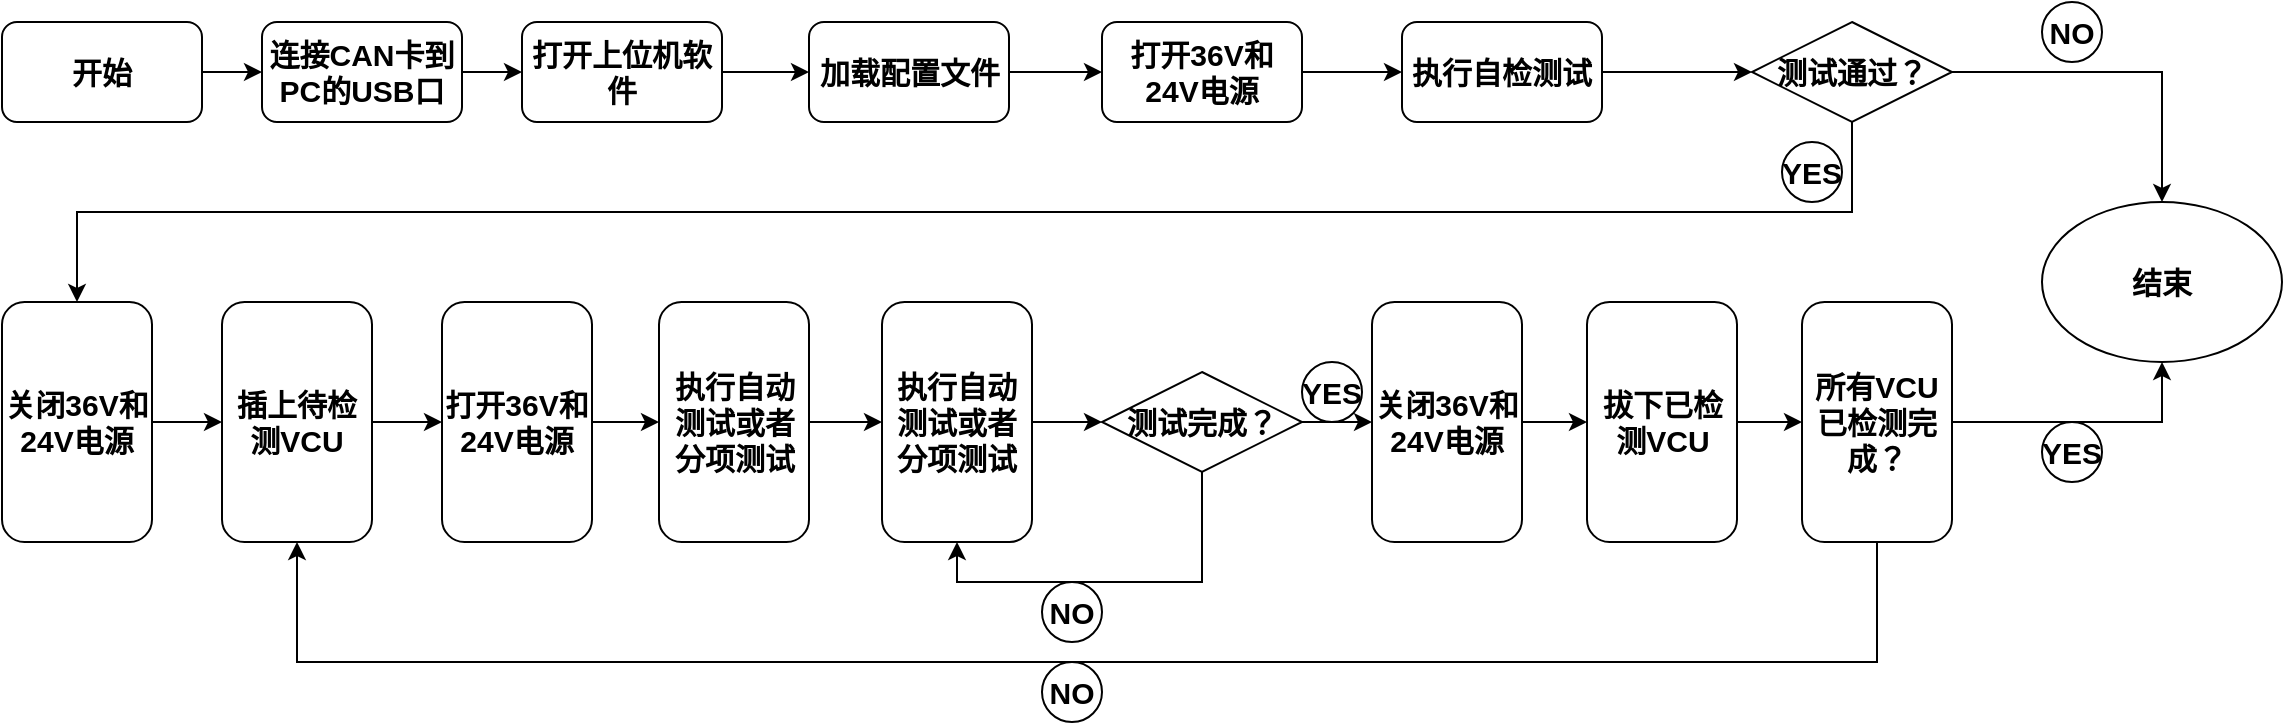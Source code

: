 <mxfile version="13.6.3" type="github">
  <diagram id="C5RBs43oDa-KdzZeNtuy" name="Page-1">
    <mxGraphModel dx="1117" dy="689" grid="1" gridSize="10" guides="1" tooltips="1" connect="1" arrows="1" fold="1" page="1" pageScale="1" pageWidth="827" pageHeight="1169" math="0" shadow="0">
      <root>
        <mxCell id="WIyWlLk6GJQsqaUBKTNV-0" />
        <mxCell id="WIyWlLk6GJQsqaUBKTNV-1" parent="WIyWlLk6GJQsqaUBKTNV-0" />
        <mxCell id="d8XL-BE_UVdsmNpmtMz1-2" value="" style="edgeStyle=orthogonalEdgeStyle;rounded=0;orthogonalLoop=1;jettySize=auto;html=1;" edge="1" parent="WIyWlLk6GJQsqaUBKTNV-1" source="d8XL-BE_UVdsmNpmtMz1-0" target="d8XL-BE_UVdsmNpmtMz1-1">
          <mxGeometry relative="1" as="geometry" />
        </mxCell>
        <mxCell id="d8XL-BE_UVdsmNpmtMz1-0" value="开始" style="rounded=1;whiteSpace=wrap;html=1;fontStyle=1;fontSize=15;" vertex="1" parent="WIyWlLk6GJQsqaUBKTNV-1">
          <mxGeometry x="10" y="90" width="100" height="50" as="geometry" />
        </mxCell>
        <mxCell id="d8XL-BE_UVdsmNpmtMz1-5" value="" style="edgeStyle=orthogonalEdgeStyle;rounded=0;orthogonalLoop=1;jettySize=auto;html=1;" edge="1" parent="WIyWlLk6GJQsqaUBKTNV-1" source="d8XL-BE_UVdsmNpmtMz1-1" target="d8XL-BE_UVdsmNpmtMz1-3">
          <mxGeometry relative="1" as="geometry" />
        </mxCell>
        <mxCell id="d8XL-BE_UVdsmNpmtMz1-1" value="连接CAN卡到PC的USB口" style="rounded=1;whiteSpace=wrap;html=1;fontStyle=1;fontSize=15;" vertex="1" parent="WIyWlLk6GJQsqaUBKTNV-1">
          <mxGeometry x="140" y="90" width="100" height="50" as="geometry" />
        </mxCell>
        <mxCell id="d8XL-BE_UVdsmNpmtMz1-6" value="" style="edgeStyle=orthogonalEdgeStyle;rounded=0;orthogonalLoop=1;jettySize=auto;html=1;" edge="1" parent="WIyWlLk6GJQsqaUBKTNV-1" source="d8XL-BE_UVdsmNpmtMz1-3" target="d8XL-BE_UVdsmNpmtMz1-4">
          <mxGeometry relative="1" as="geometry" />
        </mxCell>
        <mxCell id="d8XL-BE_UVdsmNpmtMz1-3" value="打开上位机软件" style="rounded=1;whiteSpace=wrap;html=1;fontStyle=1;fontSize=15;" vertex="1" parent="WIyWlLk6GJQsqaUBKTNV-1">
          <mxGeometry x="270" y="90" width="100" height="50" as="geometry" />
        </mxCell>
        <mxCell id="d8XL-BE_UVdsmNpmtMz1-8" value="" style="edgeStyle=orthogonalEdgeStyle;rounded=0;orthogonalLoop=1;jettySize=auto;html=1;" edge="1" parent="WIyWlLk6GJQsqaUBKTNV-1" source="d8XL-BE_UVdsmNpmtMz1-4" target="d8XL-BE_UVdsmNpmtMz1-7">
          <mxGeometry relative="1" as="geometry" />
        </mxCell>
        <mxCell id="d8XL-BE_UVdsmNpmtMz1-4" value="加载配置文件" style="rounded=1;whiteSpace=wrap;html=1;fontStyle=1;fontSize=15;" vertex="1" parent="WIyWlLk6GJQsqaUBKTNV-1">
          <mxGeometry x="413.5" y="90" width="100" height="50" as="geometry" />
        </mxCell>
        <mxCell id="d8XL-BE_UVdsmNpmtMz1-10" value="" style="edgeStyle=orthogonalEdgeStyle;rounded=0;orthogonalLoop=1;jettySize=auto;html=1;" edge="1" parent="WIyWlLk6GJQsqaUBKTNV-1" source="d8XL-BE_UVdsmNpmtMz1-7" target="d8XL-BE_UVdsmNpmtMz1-9">
          <mxGeometry relative="1" as="geometry" />
        </mxCell>
        <mxCell id="d8XL-BE_UVdsmNpmtMz1-7" value="打开36V和24V电源" style="rounded=1;whiteSpace=wrap;html=1;fontStyle=1;fontSize=15;" vertex="1" parent="WIyWlLk6GJQsqaUBKTNV-1">
          <mxGeometry x="560" y="90" width="100" height="50" as="geometry" />
        </mxCell>
        <mxCell id="d8XL-BE_UVdsmNpmtMz1-45" style="edgeStyle=orthogonalEdgeStyle;rounded=0;orthogonalLoop=1;jettySize=auto;html=1;entryX=0;entryY=0.5;entryDx=0;entryDy=0;fontSize=15;" edge="1" parent="WIyWlLk6GJQsqaUBKTNV-1" source="d8XL-BE_UVdsmNpmtMz1-9" target="d8XL-BE_UVdsmNpmtMz1-33">
          <mxGeometry relative="1" as="geometry" />
        </mxCell>
        <mxCell id="d8XL-BE_UVdsmNpmtMz1-9" value="执行自检测试" style="rounded=1;whiteSpace=wrap;html=1;fontStyle=1;fontSize=15;" vertex="1" parent="WIyWlLk6GJQsqaUBKTNV-1">
          <mxGeometry x="710" y="90" width="100" height="50" as="geometry" />
        </mxCell>
        <mxCell id="d8XL-BE_UVdsmNpmtMz1-14" style="edgeStyle=orthogonalEdgeStyle;rounded=0;orthogonalLoop=1;jettySize=auto;html=1;exitX=0.5;exitY=1;exitDx=0;exitDy=0;entryX=0.5;entryY=0;entryDx=0;entryDy=0;" edge="1" parent="WIyWlLk6GJQsqaUBKTNV-1" source="d8XL-BE_UVdsmNpmtMz1-33" target="d8XL-BE_UVdsmNpmtMz1-23">
          <mxGeometry relative="1" as="geometry">
            <mxPoint x="840" y="140" as="sourcePoint" />
            <mxPoint x="60" y="230" as="targetPoint" />
          </mxGeometry>
        </mxCell>
        <mxCell id="d8XL-BE_UVdsmNpmtMz1-18" value="NO" style="ellipse;whiteSpace=wrap;html=1;fontStyle=1;fontSize=15;" vertex="1" parent="WIyWlLk6GJQsqaUBKTNV-1">
          <mxGeometry x="1030" y="80" width="30" height="30" as="geometry" />
        </mxCell>
        <mxCell id="d8XL-BE_UVdsmNpmtMz1-19" value="YES" style="ellipse;whiteSpace=wrap;html=1;fontStyle=1;fontSize=15;" vertex="1" parent="WIyWlLk6GJQsqaUBKTNV-1">
          <mxGeometry x="660" y="260" width="30" height="30" as="geometry" />
        </mxCell>
        <mxCell id="d8XL-BE_UVdsmNpmtMz1-20" value="YES" style="ellipse;whiteSpace=wrap;html=1;fontStyle=1;fontSize=15;" vertex="1" parent="WIyWlLk6GJQsqaUBKTNV-1">
          <mxGeometry x="900" y="150" width="30" height="30" as="geometry" />
        </mxCell>
        <mxCell id="d8XL-BE_UVdsmNpmtMz1-21" value="NO" style="ellipse;whiteSpace=wrap;html=1;fontStyle=1;fontSize=15;" vertex="1" parent="WIyWlLk6GJQsqaUBKTNV-1">
          <mxGeometry x="530" y="410" width="30" height="30" as="geometry" />
        </mxCell>
        <mxCell id="d8XL-BE_UVdsmNpmtMz1-26" value="" style="edgeStyle=orthogonalEdgeStyle;rounded=0;orthogonalLoop=1;jettySize=auto;html=1;" edge="1" parent="WIyWlLk6GJQsqaUBKTNV-1" source="d8XL-BE_UVdsmNpmtMz1-23" target="d8XL-BE_UVdsmNpmtMz1-25">
          <mxGeometry relative="1" as="geometry" />
        </mxCell>
        <mxCell id="d8XL-BE_UVdsmNpmtMz1-23" value="关闭36V和24V电源" style="rounded=1;whiteSpace=wrap;html=1;fontStyle=1;fontSize=15;" vertex="1" parent="WIyWlLk6GJQsqaUBKTNV-1">
          <mxGeometry x="10" y="230" width="75" height="120" as="geometry" />
        </mxCell>
        <mxCell id="d8XL-BE_UVdsmNpmtMz1-28" value="" style="edgeStyle=orthogonalEdgeStyle;rounded=0;orthogonalLoop=1;jettySize=auto;html=1;" edge="1" parent="WIyWlLk6GJQsqaUBKTNV-1" source="d8XL-BE_UVdsmNpmtMz1-25" target="d8XL-BE_UVdsmNpmtMz1-27">
          <mxGeometry relative="1" as="geometry" />
        </mxCell>
        <mxCell id="d8XL-BE_UVdsmNpmtMz1-25" value="插上待检测VCU" style="rounded=1;whiteSpace=wrap;html=1;fontStyle=1;fontSize=15;" vertex="1" parent="WIyWlLk6GJQsqaUBKTNV-1">
          <mxGeometry x="120" y="230" width="75" height="120" as="geometry" />
        </mxCell>
        <mxCell id="d8XL-BE_UVdsmNpmtMz1-30" value="" style="edgeStyle=orthogonalEdgeStyle;rounded=0;orthogonalLoop=1;jettySize=auto;html=1;" edge="1" parent="WIyWlLk6GJQsqaUBKTNV-1" source="d8XL-BE_UVdsmNpmtMz1-27" target="d8XL-BE_UVdsmNpmtMz1-29">
          <mxGeometry relative="1" as="geometry" />
        </mxCell>
        <mxCell id="d8XL-BE_UVdsmNpmtMz1-27" value="打开36V和24V电源" style="rounded=1;whiteSpace=wrap;html=1;fontStyle=1;fontSize=15;" vertex="1" parent="WIyWlLk6GJQsqaUBKTNV-1">
          <mxGeometry x="230" y="230" width="75" height="120" as="geometry" />
        </mxCell>
        <mxCell id="d8XL-BE_UVdsmNpmtMz1-32" value="" style="edgeStyle=orthogonalEdgeStyle;rounded=0;orthogonalLoop=1;jettySize=auto;html=1;" edge="1" parent="WIyWlLk6GJQsqaUBKTNV-1" source="d8XL-BE_UVdsmNpmtMz1-29" target="d8XL-BE_UVdsmNpmtMz1-31">
          <mxGeometry relative="1" as="geometry" />
        </mxCell>
        <mxCell id="d8XL-BE_UVdsmNpmtMz1-29" value="执行自动测试或者分项测试" style="rounded=1;whiteSpace=wrap;html=1;fontStyle=1;fontSize=15;" vertex="1" parent="WIyWlLk6GJQsqaUBKTNV-1">
          <mxGeometry x="338.5" y="230" width="75" height="120" as="geometry" />
        </mxCell>
        <mxCell id="d8XL-BE_UVdsmNpmtMz1-35" value="" style="edgeStyle=orthogonalEdgeStyle;rounded=0;orthogonalLoop=1;jettySize=auto;html=1;" edge="1" parent="WIyWlLk6GJQsqaUBKTNV-1" source="d8XL-BE_UVdsmNpmtMz1-31" target="d8XL-BE_UVdsmNpmtMz1-34">
          <mxGeometry relative="1" as="geometry" />
        </mxCell>
        <mxCell id="d8XL-BE_UVdsmNpmtMz1-31" value="执行自动测试或者分项测试" style="rounded=1;whiteSpace=wrap;html=1;fontStyle=1;fontSize=15;" vertex="1" parent="WIyWlLk6GJQsqaUBKTNV-1">
          <mxGeometry x="450" y="230" width="75" height="120" as="geometry" />
        </mxCell>
        <mxCell id="d8XL-BE_UVdsmNpmtMz1-48" style="edgeStyle=orthogonalEdgeStyle;rounded=0;orthogonalLoop=1;jettySize=auto;html=1;exitX=1;exitY=0.5;exitDx=0;exitDy=0;entryX=0.5;entryY=0;entryDx=0;entryDy=0;fontSize=15;" edge="1" parent="WIyWlLk6GJQsqaUBKTNV-1" source="d8XL-BE_UVdsmNpmtMz1-33" target="d8XL-BE_UVdsmNpmtMz1-47">
          <mxGeometry relative="1" as="geometry" />
        </mxCell>
        <mxCell id="d8XL-BE_UVdsmNpmtMz1-33" value="测试通过？" style="rhombus;whiteSpace=wrap;html=1;fontStyle=1;fontSize=15;" vertex="1" parent="WIyWlLk6GJQsqaUBKTNV-1">
          <mxGeometry x="885" y="90" width="100" height="50" as="geometry" />
        </mxCell>
        <mxCell id="d8XL-BE_UVdsmNpmtMz1-36" style="edgeStyle=orthogonalEdgeStyle;rounded=0;orthogonalLoop=1;jettySize=auto;html=1;exitX=0.5;exitY=1;exitDx=0;exitDy=0;entryX=0.5;entryY=1;entryDx=0;entryDy=0;" edge="1" parent="WIyWlLk6GJQsqaUBKTNV-1" source="d8XL-BE_UVdsmNpmtMz1-34" target="d8XL-BE_UVdsmNpmtMz1-31">
          <mxGeometry relative="1" as="geometry" />
        </mxCell>
        <mxCell id="d8XL-BE_UVdsmNpmtMz1-40" value="" style="edgeStyle=orthogonalEdgeStyle;rounded=0;orthogonalLoop=1;jettySize=auto;html=1;fontSize=15;" edge="1" parent="WIyWlLk6GJQsqaUBKTNV-1" source="d8XL-BE_UVdsmNpmtMz1-34" target="d8XL-BE_UVdsmNpmtMz1-39">
          <mxGeometry relative="1" as="geometry" />
        </mxCell>
        <mxCell id="d8XL-BE_UVdsmNpmtMz1-34" value="测试完成？" style="rhombus;whiteSpace=wrap;html=1;fontStyle=1;fontSize=15;" vertex="1" parent="WIyWlLk6GJQsqaUBKTNV-1">
          <mxGeometry x="560" y="265" width="100" height="50" as="geometry" />
        </mxCell>
        <mxCell id="d8XL-BE_UVdsmNpmtMz1-37" value="YES" style="ellipse;whiteSpace=wrap;html=1;fontStyle=1;fontSize=15;" vertex="1" parent="WIyWlLk6GJQsqaUBKTNV-1">
          <mxGeometry x="1030" y="290" width="30" height="30" as="geometry" />
        </mxCell>
        <mxCell id="d8XL-BE_UVdsmNpmtMz1-38" value="NO" style="ellipse;whiteSpace=wrap;html=1;fontStyle=1;fontSize=15;" vertex="1" parent="WIyWlLk6GJQsqaUBKTNV-1">
          <mxGeometry x="530" y="370" width="30" height="30" as="geometry" />
        </mxCell>
        <mxCell id="d8XL-BE_UVdsmNpmtMz1-42" value="" style="edgeStyle=orthogonalEdgeStyle;rounded=0;orthogonalLoop=1;jettySize=auto;html=1;fontSize=15;" edge="1" parent="WIyWlLk6GJQsqaUBKTNV-1" source="d8XL-BE_UVdsmNpmtMz1-39" target="d8XL-BE_UVdsmNpmtMz1-41">
          <mxGeometry relative="1" as="geometry" />
        </mxCell>
        <mxCell id="d8XL-BE_UVdsmNpmtMz1-39" value="关闭36V和24V电源" style="rounded=1;whiteSpace=wrap;html=1;fontStyle=1;fontSize=15;" vertex="1" parent="WIyWlLk6GJQsqaUBKTNV-1">
          <mxGeometry x="695" y="230" width="75" height="120" as="geometry" />
        </mxCell>
        <mxCell id="d8XL-BE_UVdsmNpmtMz1-44" value="" style="edgeStyle=orthogonalEdgeStyle;rounded=0;orthogonalLoop=1;jettySize=auto;html=1;fontSize=15;" edge="1" parent="WIyWlLk6GJQsqaUBKTNV-1" source="d8XL-BE_UVdsmNpmtMz1-41" target="d8XL-BE_UVdsmNpmtMz1-43">
          <mxGeometry relative="1" as="geometry" />
        </mxCell>
        <mxCell id="d8XL-BE_UVdsmNpmtMz1-41" value="拔下已检测VCU" style="rounded=1;whiteSpace=wrap;html=1;fontStyle=1;fontSize=15;" vertex="1" parent="WIyWlLk6GJQsqaUBKTNV-1">
          <mxGeometry x="802.5" y="230" width="75" height="120" as="geometry" />
        </mxCell>
        <mxCell id="d8XL-BE_UVdsmNpmtMz1-46" style="edgeStyle=orthogonalEdgeStyle;rounded=0;orthogonalLoop=1;jettySize=auto;html=1;exitX=0.5;exitY=1;exitDx=0;exitDy=0;entryX=0.5;entryY=1;entryDx=0;entryDy=0;fontSize=15;" edge="1" parent="WIyWlLk6GJQsqaUBKTNV-1" source="d8XL-BE_UVdsmNpmtMz1-43" target="d8XL-BE_UVdsmNpmtMz1-25">
          <mxGeometry relative="1" as="geometry">
            <Array as="points">
              <mxPoint x="947" y="410" />
              <mxPoint x="158" y="410" />
            </Array>
          </mxGeometry>
        </mxCell>
        <mxCell id="d8XL-BE_UVdsmNpmtMz1-49" style="edgeStyle=orthogonalEdgeStyle;rounded=0;orthogonalLoop=1;jettySize=auto;html=1;exitX=1;exitY=0.5;exitDx=0;exitDy=0;entryX=0.5;entryY=1;entryDx=0;entryDy=0;fontSize=15;" edge="1" parent="WIyWlLk6GJQsqaUBKTNV-1" source="d8XL-BE_UVdsmNpmtMz1-43" target="d8XL-BE_UVdsmNpmtMz1-47">
          <mxGeometry relative="1" as="geometry" />
        </mxCell>
        <mxCell id="d8XL-BE_UVdsmNpmtMz1-43" value="所有VCU已检测完成？" style="rounded=1;whiteSpace=wrap;html=1;fontStyle=1;fontSize=15;" vertex="1" parent="WIyWlLk6GJQsqaUBKTNV-1">
          <mxGeometry x="910" y="230" width="75" height="120" as="geometry" />
        </mxCell>
        <mxCell id="d8XL-BE_UVdsmNpmtMz1-47" value="结束" style="ellipse;whiteSpace=wrap;html=1;fontSize=15;fontStyle=1" vertex="1" parent="WIyWlLk6GJQsqaUBKTNV-1">
          <mxGeometry x="1030" y="180" width="120" height="80" as="geometry" />
        </mxCell>
      </root>
    </mxGraphModel>
  </diagram>
</mxfile>
